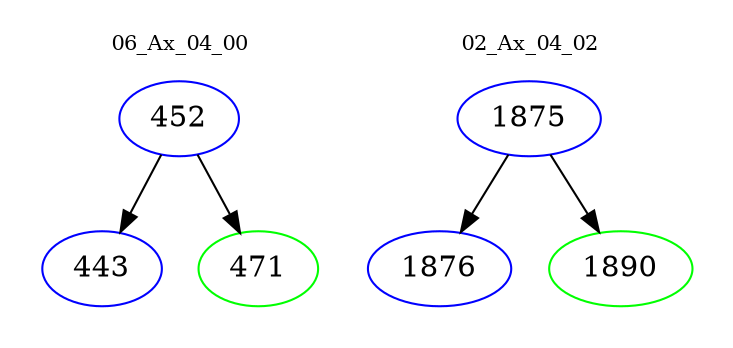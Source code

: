 digraph{
subgraph cluster_0 {
color = white
label = "06_Ax_04_00";
fontsize=10;
T0_452 [label="452", color="blue"]
T0_452 -> T0_443 [color="black"]
T0_443 [label="443", color="blue"]
T0_452 -> T0_471 [color="black"]
T0_471 [label="471", color="green"]
}
subgraph cluster_1 {
color = white
label = "02_Ax_04_02";
fontsize=10;
T1_1875 [label="1875", color="blue"]
T1_1875 -> T1_1876 [color="black"]
T1_1876 [label="1876", color="blue"]
T1_1875 -> T1_1890 [color="black"]
T1_1890 [label="1890", color="green"]
}
}
